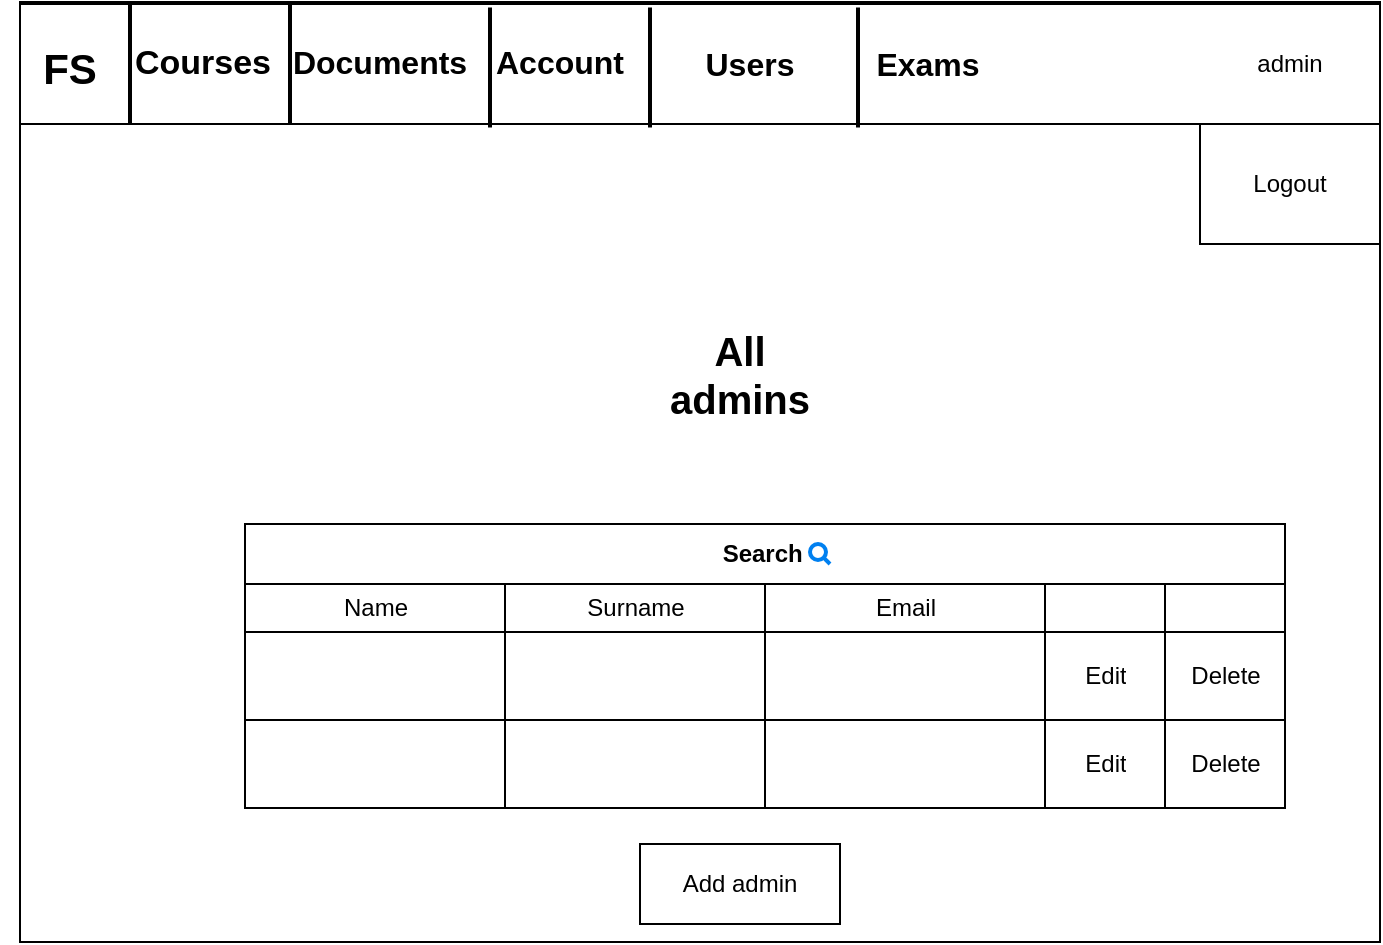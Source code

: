 <mxfile version="14.4.3" type="device"><diagram id="LNaP6SH2Cl1K0QQqVB4x" name="Page-1"><mxGraphModel dx="1874" dy="1692" grid="1" gridSize="10" guides="1" tooltips="1" connect="1" arrows="1" fold="1" page="1" pageScale="1" pageWidth="850" pageHeight="1100" math="0" shadow="0"><root><mxCell id="0"/><mxCell id="1" parent="0"/><mxCell id="_b9-X4lRc0TuJ0sF9KM5-41" value="" style="rounded=0;whiteSpace=wrap;html=1;" vertex="1" parent="1"><mxGeometry x="-740" y="-1020" width="680" height="470" as="geometry"/></mxCell><mxCell id="_b9-X4lRc0TuJ0sF9KM5-42" value="" style="rounded=0;whiteSpace=wrap;html=1;" vertex="1" parent="1"><mxGeometry x="-700" y="-1019" width="120" height="60" as="geometry"/></mxCell><mxCell id="_b9-X4lRc0TuJ0sF9KM5-43" value="" style="rounded=0;whiteSpace=wrap;html=1;" vertex="1" parent="1"><mxGeometry x="-740" y="-1019" width="680" height="60" as="geometry"/></mxCell><mxCell id="_b9-X4lRc0TuJ0sF9KM5-44" value="admin" style="text;html=1;strokeColor=none;fillColor=none;align=center;verticalAlign=middle;whiteSpace=wrap;rounded=0;" vertex="1" parent="1"><mxGeometry x="-125" y="-999" width="40" height="20" as="geometry"/></mxCell><mxCell id="_b9-X4lRc0TuJ0sF9KM5-45" value="&lt;b&gt;&lt;font style=&quot;font-size: 17px&quot;&gt;Courses&lt;/font&gt;&lt;/b&gt;" style="text;html=1;strokeColor=none;fillColor=none;align=center;verticalAlign=middle;whiteSpace=wrap;rounded=0;" vertex="1" parent="1"><mxGeometry x="-670" y="-1000" width="42.5" height="21" as="geometry"/></mxCell><mxCell id="_b9-X4lRc0TuJ0sF9KM5-46" value="&lt;b&gt;&lt;font style=&quot;font-size: 16px&quot;&gt;Documents&lt;/font&gt;&lt;/b&gt;" style="text;html=1;strokeColor=none;fillColor=none;align=center;verticalAlign=middle;whiteSpace=wrap;rounded=0;" vertex="1" parent="1"><mxGeometry x="-580" y="-1000" width="40" height="20" as="geometry"/></mxCell><mxCell id="_b9-X4lRc0TuJ0sF9KM5-47" value="&lt;b style=&quot;font-size: 16px&quot;&gt;Account&lt;/b&gt;" style="text;html=1;strokeColor=none;fillColor=none;align=center;verticalAlign=middle;whiteSpace=wrap;rounded=0;" vertex="1" parent="1"><mxGeometry x="-490" y="-1000" width="40" height="20" as="geometry"/></mxCell><mxCell id="_b9-X4lRc0TuJ0sF9KM5-48" value="" style="verticalLabelPosition=bottom;verticalAlign=top;html=1;shape=mxgraph.basic.rect;fillColor2=none;strokeWidth=1;size=20;indent=5;" vertex="1" parent="1"><mxGeometry x="-150" y="-959" width="90" height="60" as="geometry"/></mxCell><mxCell id="_b9-X4lRc0TuJ0sF9KM5-49" value="&lt;b&gt;&lt;font style=&quot;font-size: 21px&quot;&gt;FS&lt;/font&gt;&lt;/b&gt;" style="text;html=1;strokeColor=none;fillColor=none;align=center;verticalAlign=middle;whiteSpace=wrap;rounded=0;" vertex="1" parent="1"><mxGeometry x="-750" y="-997" width="70" height="19.5" as="geometry"/></mxCell><mxCell id="_b9-X4lRc0TuJ0sF9KM5-50" style="edgeStyle=orthogonalEdgeStyle;rounded=0;orthogonalLoop=1;jettySize=auto;html=1;exitX=0.5;exitY=1;exitDx=0;exitDy=0;" edge="1" parent="1"><mxGeometry relative="1" as="geometry"><mxPoint x="-420" y="-939" as="sourcePoint"/><mxPoint x="-420" y="-939" as="targetPoint"/></mxGeometry></mxCell><mxCell id="_b9-X4lRc0TuJ0sF9KM5-51" value="Logout" style="text;html=1;strokeColor=none;fillColor=none;align=center;verticalAlign=middle;whiteSpace=wrap;rounded=0;" vertex="1" parent="1"><mxGeometry x="-125" y="-939" width="40" height="20" as="geometry"/></mxCell><mxCell id="_b9-X4lRc0TuJ0sF9KM5-52" value="&lt;b style=&quot;font-size: 16px&quot;&gt;Exams&lt;/b&gt;" style="text;html=1;strokeColor=none;fillColor=none;align=center;verticalAlign=middle;whiteSpace=wrap;rounded=0;" vertex="1" parent="1"><mxGeometry x="-316" y="-999" width="60" height="20" as="geometry"/></mxCell><mxCell id="_b9-X4lRc0TuJ0sF9KM5-53" value="" style="line;strokeWidth=2;direction=south;html=1;" vertex="1" parent="1"><mxGeometry x="-690" y="-1019" width="10" height="60" as="geometry"/></mxCell><mxCell id="_b9-X4lRc0TuJ0sF9KM5-54" value="" style="line;strokeWidth=2;direction=south;html=1;" vertex="1" parent="1"><mxGeometry x="-610" y="-1019" width="10" height="60" as="geometry"/></mxCell><mxCell id="_b9-X4lRc0TuJ0sF9KM5-55" value="" style="line;strokeWidth=2;direction=south;html=1;" vertex="1" parent="1"><mxGeometry x="-510" y="-1017.25" width="10" height="60" as="geometry"/></mxCell><mxCell id="_b9-X4lRc0TuJ0sF9KM5-56" value="" style="line;strokeWidth=2;direction=south;html=1;" vertex="1" parent="1"><mxGeometry x="-430" y="-1017.25" width="10" height="60" as="geometry"/></mxCell><mxCell id="_b9-X4lRc0TuJ0sF9KM5-57" value="" style="line;strokeWidth=2;direction=south;html=1;" vertex="1" parent="1"><mxGeometry x="-326" y="-1017.25" width="10" height="60" as="geometry"/></mxCell><mxCell id="_b9-X4lRc0TuJ0sF9KM5-58" value="Search&amp;nbsp;" style="shape=table;html=1;whiteSpace=wrap;startSize=30;container=1;collapsible=0;childLayout=tableLayout;fontStyle=1;align=center;direction=east;" vertex="1" parent="1"><mxGeometry x="-627.5" y="-759" width="520" height="142" as="geometry"/></mxCell><mxCell id="_b9-X4lRc0TuJ0sF9KM5-59" value="" style="shape=partialRectangle;html=1;whiteSpace=wrap;collapsible=0;dropTarget=0;pointerEvents=0;fillColor=none;top=0;left=0;bottom=0;right=0;points=[[0,0.5],[1,0.5]];portConstraint=eastwest;" vertex="1" parent="_b9-X4lRc0TuJ0sF9KM5-58"><mxGeometry y="30" width="520" height="24" as="geometry"/></mxCell><mxCell id="_b9-X4lRc0TuJ0sF9KM5-60" value="Name" style="shape=partialRectangle;html=1;whiteSpace=wrap;connectable=0;fillColor=none;top=0;left=0;bottom=0;right=0;overflow=hidden;" vertex="1" parent="_b9-X4lRc0TuJ0sF9KM5-59"><mxGeometry width="130" height="24" as="geometry"/></mxCell><mxCell id="_b9-X4lRc0TuJ0sF9KM5-61" value="Surname" style="shape=partialRectangle;html=1;whiteSpace=wrap;connectable=0;fillColor=none;top=0;left=0;bottom=0;right=0;overflow=hidden;" vertex="1" parent="_b9-X4lRc0TuJ0sF9KM5-59"><mxGeometry x="130" width="130" height="24" as="geometry"/></mxCell><mxCell id="_b9-X4lRc0TuJ0sF9KM5-62" value="Email" style="shape=partialRectangle;html=1;whiteSpace=wrap;connectable=0;fillColor=none;top=0;left=0;bottom=0;right=0;overflow=hidden;" vertex="1" parent="_b9-X4lRc0TuJ0sF9KM5-59"><mxGeometry x="260" width="140" height="24" as="geometry"/></mxCell><mxCell id="_b9-X4lRc0TuJ0sF9KM5-63" style="shape=partialRectangle;html=1;whiteSpace=wrap;connectable=0;fillColor=none;top=0;left=0;bottom=0;right=0;overflow=hidden;" vertex="1" parent="_b9-X4lRc0TuJ0sF9KM5-59"><mxGeometry x="400" width="60" height="24" as="geometry"/></mxCell><mxCell id="_b9-X4lRc0TuJ0sF9KM5-64" style="shape=partialRectangle;html=1;whiteSpace=wrap;connectable=0;fillColor=none;top=0;left=0;bottom=0;right=0;overflow=hidden;" vertex="1" parent="_b9-X4lRc0TuJ0sF9KM5-59"><mxGeometry x="460" width="60" height="24" as="geometry"/></mxCell><mxCell id="_b9-X4lRc0TuJ0sF9KM5-65" value="" style="shape=partialRectangle;html=1;whiteSpace=wrap;collapsible=0;dropTarget=0;pointerEvents=0;fillColor=none;top=0;left=0;bottom=0;right=0;points=[[0,0.5],[1,0.5]];portConstraint=eastwest;" vertex="1" parent="_b9-X4lRc0TuJ0sF9KM5-58"><mxGeometry y="54" width="520" height="44" as="geometry"/></mxCell><mxCell id="_b9-X4lRc0TuJ0sF9KM5-66" value="" style="shape=partialRectangle;html=1;whiteSpace=wrap;connectable=0;fillColor=none;top=0;left=0;bottom=0;right=0;overflow=hidden;" vertex="1" parent="_b9-X4lRc0TuJ0sF9KM5-65"><mxGeometry width="130" height="44" as="geometry"/></mxCell><mxCell id="_b9-X4lRc0TuJ0sF9KM5-67" value="" style="shape=partialRectangle;html=1;whiteSpace=wrap;connectable=0;fillColor=none;top=0;left=0;bottom=0;right=0;overflow=hidden;" vertex="1" parent="_b9-X4lRc0TuJ0sF9KM5-65"><mxGeometry x="130" width="130" height="44" as="geometry"/></mxCell><mxCell id="_b9-X4lRc0TuJ0sF9KM5-68" value="" style="shape=partialRectangle;html=1;whiteSpace=wrap;connectable=0;fillColor=none;top=0;left=0;bottom=0;right=0;overflow=hidden;" vertex="1" parent="_b9-X4lRc0TuJ0sF9KM5-65"><mxGeometry x="260" width="140" height="44" as="geometry"/></mxCell><mxCell id="_b9-X4lRc0TuJ0sF9KM5-69" value="Edit" style="shape=partialRectangle;html=1;whiteSpace=wrap;connectable=0;fillColor=none;top=0;left=0;bottom=0;right=0;overflow=hidden;" vertex="1" parent="_b9-X4lRc0TuJ0sF9KM5-65"><mxGeometry x="400" width="60" height="44" as="geometry"/></mxCell><mxCell id="_b9-X4lRc0TuJ0sF9KM5-70" value="Delete" style="shape=partialRectangle;html=1;whiteSpace=wrap;connectable=0;fillColor=none;top=0;left=0;bottom=0;right=0;overflow=hidden;" vertex="1" parent="_b9-X4lRc0TuJ0sF9KM5-65"><mxGeometry x="460" width="60" height="44" as="geometry"/></mxCell><mxCell id="_b9-X4lRc0TuJ0sF9KM5-71" value="" style="shape=partialRectangle;html=1;whiteSpace=wrap;collapsible=0;dropTarget=0;pointerEvents=0;fillColor=none;top=0;left=0;bottom=0;right=0;points=[[0,0.5],[1,0.5]];portConstraint=eastwest;" vertex="1" parent="_b9-X4lRc0TuJ0sF9KM5-58"><mxGeometry y="98" width="520" height="44" as="geometry"/></mxCell><mxCell id="_b9-X4lRc0TuJ0sF9KM5-72" value="" style="shape=partialRectangle;html=1;whiteSpace=wrap;connectable=0;fillColor=none;top=0;left=0;bottom=0;right=0;overflow=hidden;" vertex="1" parent="_b9-X4lRc0TuJ0sF9KM5-71"><mxGeometry width="130" height="44" as="geometry"/></mxCell><mxCell id="_b9-X4lRc0TuJ0sF9KM5-73" value="" style="shape=partialRectangle;html=1;whiteSpace=wrap;connectable=0;fillColor=none;top=0;left=0;bottom=0;right=0;overflow=hidden;" vertex="1" parent="_b9-X4lRc0TuJ0sF9KM5-71"><mxGeometry x="130" width="130" height="44" as="geometry"/></mxCell><mxCell id="_b9-X4lRc0TuJ0sF9KM5-74" value="" style="shape=partialRectangle;html=1;whiteSpace=wrap;connectable=0;fillColor=none;top=0;left=0;bottom=0;right=0;overflow=hidden;" vertex="1" parent="_b9-X4lRc0TuJ0sF9KM5-71"><mxGeometry x="260" width="140" height="44" as="geometry"/></mxCell><mxCell id="_b9-X4lRc0TuJ0sF9KM5-75" value="Edit" style="shape=partialRectangle;html=1;whiteSpace=wrap;connectable=0;fillColor=none;top=0;left=0;bottom=0;right=0;overflow=hidden;" vertex="1" parent="_b9-X4lRc0TuJ0sF9KM5-71"><mxGeometry x="400" width="60" height="44" as="geometry"/></mxCell><mxCell id="_b9-X4lRc0TuJ0sF9KM5-76" value="Delete" style="shape=partialRectangle;html=1;whiteSpace=wrap;connectable=0;fillColor=none;top=0;left=0;bottom=0;right=0;overflow=hidden;" vertex="1" parent="_b9-X4lRc0TuJ0sF9KM5-71"><mxGeometry x="460" width="60" height="44" as="geometry"/></mxCell><mxCell id="_b9-X4lRc0TuJ0sF9KM5-77" value="&lt;font style=&quot;font-size: 20px&quot;&gt;&lt;b&gt;All admins&lt;/b&gt;&lt;/font&gt;" style="text;html=1;strokeColor=none;fillColor=none;align=center;verticalAlign=middle;whiteSpace=wrap;rounded=0;" vertex="1" parent="1"><mxGeometry x="-425" y="-869" width="90" height="70" as="geometry"/></mxCell><mxCell id="_b9-X4lRc0TuJ0sF9KM5-78" value="Add admin" style="whiteSpace=wrap;html=1;align=center;" vertex="1" parent="1"><mxGeometry x="-430" y="-599" width="100" height="40" as="geometry"/></mxCell><mxCell id="_b9-X4lRc0TuJ0sF9KM5-79" value="" style="html=1;verticalLabelPosition=bottom;align=center;labelBackgroundColor=#ffffff;verticalAlign=top;strokeWidth=2;strokeColor=#0080F0;shadow=0;dashed=0;shape=mxgraph.ios7.icons.looking_glass;" vertex="1" parent="1"><mxGeometry x="-345" y="-749" width="10" height="10" as="geometry"/></mxCell><mxCell id="_b9-X4lRc0TuJ0sF9KM5-80" value="&lt;b style=&quot;font-size: 16px&quot;&gt;Users&lt;/b&gt;" style="text;html=1;strokeColor=none;fillColor=none;align=center;verticalAlign=middle;whiteSpace=wrap;rounded=0;" vertex="1" parent="1"><mxGeometry x="-405" y="-999" width="60" height="20" as="geometry"/></mxCell></root></mxGraphModel></diagram></mxfile>